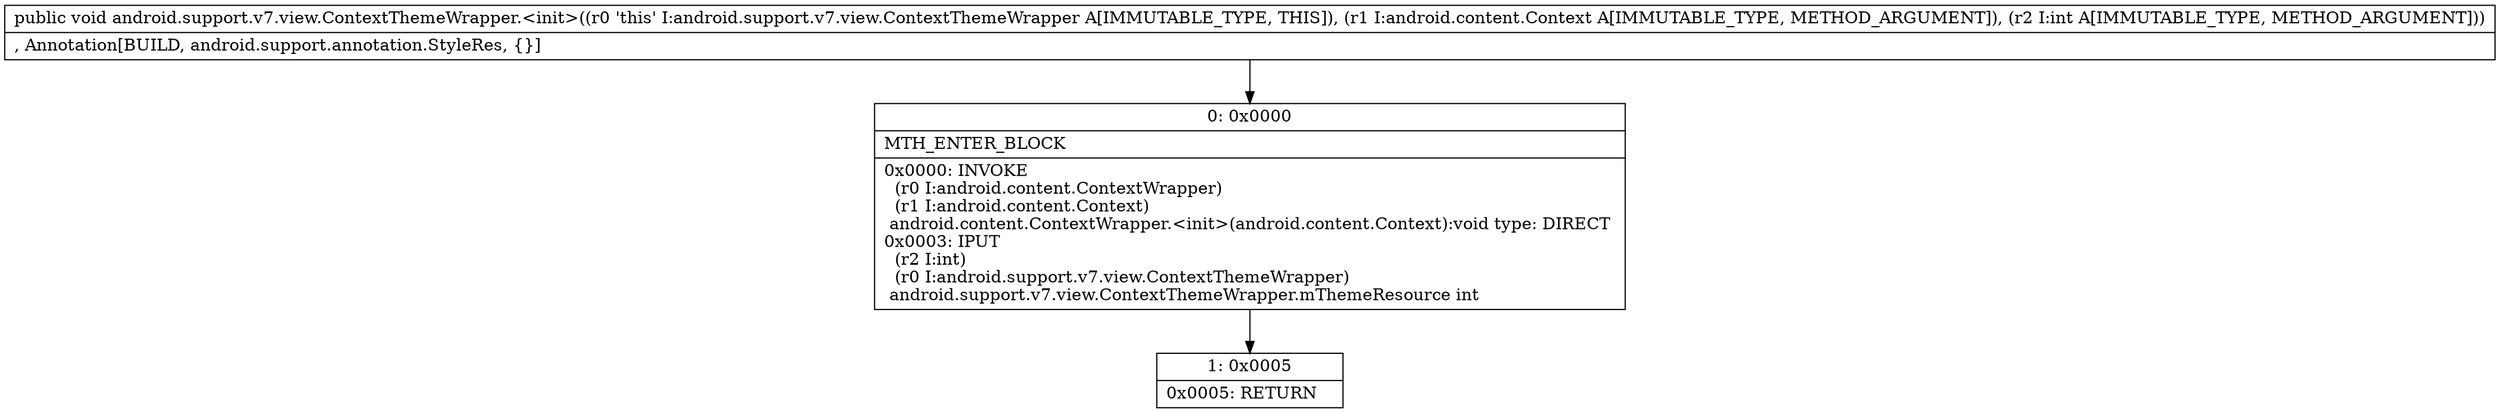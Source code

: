 digraph "CFG forandroid.support.v7.view.ContextThemeWrapper.\<init\>(Landroid\/content\/Context;I)V" {
Node_0 [shape=record,label="{0\:\ 0x0000|MTH_ENTER_BLOCK\l|0x0000: INVOKE  \l  (r0 I:android.content.ContextWrapper)\l  (r1 I:android.content.Context)\l android.content.ContextWrapper.\<init\>(android.content.Context):void type: DIRECT \l0x0003: IPUT  \l  (r2 I:int)\l  (r0 I:android.support.v7.view.ContextThemeWrapper)\l android.support.v7.view.ContextThemeWrapper.mThemeResource int \l}"];
Node_1 [shape=record,label="{1\:\ 0x0005|0x0005: RETURN   \l}"];
MethodNode[shape=record,label="{public void android.support.v7.view.ContextThemeWrapper.\<init\>((r0 'this' I:android.support.v7.view.ContextThemeWrapper A[IMMUTABLE_TYPE, THIS]), (r1 I:android.content.Context A[IMMUTABLE_TYPE, METHOD_ARGUMENT]), (r2 I:int A[IMMUTABLE_TYPE, METHOD_ARGUMENT]))  | , Annotation[BUILD, android.support.annotation.StyleRes, \{\}]\l}"];
MethodNode -> Node_0;
Node_0 -> Node_1;
}

